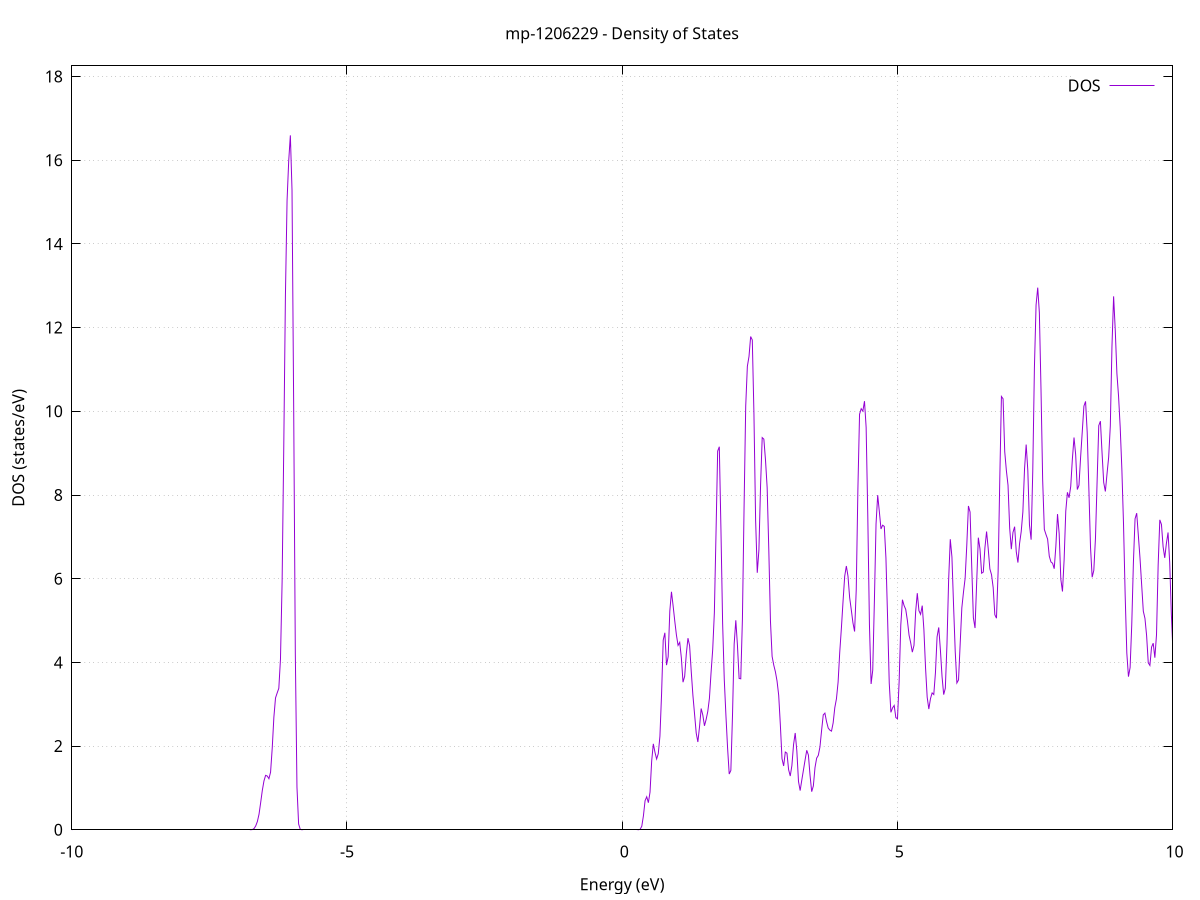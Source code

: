 set title 'mp-1206229 - Density of States'
set xlabel 'Energy (eV)'
set ylabel 'DOS (states/eV)'
set grid
set xrange [-10:10]
set yrange [0:18.255]
set xzeroaxis lt -1
set terminal png size 800,600
set output 'mp-1206229_dos_gnuplot.png'
plot '-' using 1:2 with lines title 'DOS'
-39.302800 0.000000
-39.272800 0.000000
-39.242800 0.000000
-39.212900 0.000000
-39.182900 0.000000
-39.152900 0.000000
-39.122900 0.000000
-39.093000 0.000000
-39.063000 0.000000
-39.033000 0.000000
-39.003000 0.000000
-38.973100 0.000000
-38.943100 0.000000
-38.913100 0.000000
-38.883100 0.000000
-38.853200 0.000000
-38.823200 0.000000
-38.793200 0.000000
-38.763200 0.000000
-38.733200 0.000000
-38.703300 0.000000
-38.673300 0.000000
-38.643300 0.000000
-38.613300 0.000000
-38.583400 0.000000
-38.553400 0.000000
-38.523400 0.000000
-38.493400 0.000000
-38.463500 0.000000
-38.433500 0.000000
-38.403500 0.000000
-38.373500 0.000000
-38.343500 0.000000
-38.313600 0.000000
-38.283600 0.000000
-38.253600 0.000000
-38.223600 0.000000
-38.193700 0.000000
-38.163700 0.000000
-38.133700 0.000000
-38.103700 0.000000
-38.073800 0.000000
-38.043800 0.000000
-38.013800 0.000000
-37.983800 0.000000
-37.953800 0.000000
-37.923900 0.000000
-37.893900 0.000000
-37.863900 0.000000
-37.833900 0.000000
-37.804000 0.000000
-37.774000 0.000000
-37.744000 0.000000
-37.714000 0.000000
-37.684100 0.000000
-37.654100 0.000000
-37.624100 0.000000
-37.594100 0.000000
-37.564100 0.000000
-37.534200 0.000000
-37.504200 0.000000
-37.474200 0.000000
-37.444200 0.000000
-37.414300 0.000000
-37.384300 0.000000
-37.354300 0.000000
-37.324300 0.000000
-37.294400 0.000000
-37.264400 0.000000
-37.234400 0.000000
-37.204400 0.000000
-37.174400 0.000000
-37.144500 0.000000
-37.114500 0.000000
-37.084500 0.000000
-37.054500 0.000000
-37.024600 0.000000
-36.994600 0.000000
-36.964600 0.000000
-36.934600 0.000000
-36.904700 0.000000
-36.874700 0.000000
-36.844700 0.000000
-36.814700 0.000000
-36.784700 0.000000
-36.754800 0.000000
-36.724800 0.000800
-36.694800 0.027300
-36.664800 0.459500
-36.634900 3.913900
-36.604900 16.941400
-36.574900 37.388500
-36.544900 42.151000
-36.515000 24.276600
-36.485000 7.129700
-36.455000 1.064000
-36.425000 0.080300
-36.395000 0.003100
-36.365100 0.000100
-36.335100 0.000000
-36.305100 0.000000
-36.275100 0.000000
-36.245200 0.000000
-36.215200 0.000000
-36.185200 0.000000
-36.155200 0.000000
-36.125300 0.000000
-36.095300 0.000000
-36.065300 0.000000
-36.035300 0.000800
-36.005300 0.015600
-35.975400 0.171100
-35.945400 1.026700
-35.915400 3.548600
-35.885400 7.715600
-35.855500 12.179200
-35.825500 16.470200
-35.795500 20.316200
-35.765500 21.441000
-35.735600 18.743300
-35.705600 14.392000
-35.675600 9.829100
-35.645600 5.260900
-35.615600 1.876800
-35.585700 0.398900
-35.555700 0.047300
-35.525700 0.003000
-35.495700 0.000100
-35.465800 0.000000
-35.435800 0.000000
-35.405800 0.000000
-35.375800 0.000000
-35.345900 0.000000
-35.315900 0.000000
-35.285900 0.000000
-35.255900 0.000000
-35.225900 0.000000
-35.196000 0.000000
-35.166000 0.000000
-35.136000 0.000000
-35.106000 0.000000
-35.076100 0.000000
-35.046100 0.000000
-35.016100 0.000000
-34.986100 0.000000
-34.956200 0.000000
-34.926200 0.000000
-34.896200 0.000000
-34.866200 0.000000
-34.836200 0.000000
-34.806300 0.000000
-34.776300 0.000000
-34.746300 0.000000
-34.716300 0.000000
-34.686400 0.000000
-34.656400 0.000000
-34.626400 0.000000
-34.596400 0.000000
-34.566500 0.000000
-34.536500 0.000000
-34.506500 0.000000
-34.476500 0.000000
-34.446500 0.000000
-34.416600 0.000000
-34.386600 0.000000
-34.356600 0.000000
-34.326600 0.000000
-34.296700 0.000000
-34.266700 0.000000
-34.236700 0.000000
-34.206700 0.000000
-34.176800 0.000000
-34.146800 0.000000
-34.116800 0.000000
-34.086800 0.000000
-34.056800 0.000000
-34.026900 0.000000
-33.996900 0.000000
-33.966900 0.000000
-33.936900 0.000000
-33.907000 0.000000
-33.877000 0.000000
-33.847000 0.000000
-33.817000 0.000000
-33.787100 0.000000
-33.757100 0.000000
-33.727100 0.000000
-33.697100 0.000000
-33.667100 0.000000
-33.637200 0.000000
-33.607200 0.000000
-33.577200 0.000000
-33.547200 0.000000
-33.517300 0.000000
-33.487300 0.000000
-33.457300 0.000000
-33.427300 0.000000
-33.397400 0.000000
-33.367400 0.000000
-33.337400 0.000000
-33.307400 0.000000
-33.277400 0.000000
-33.247500 0.000000
-33.217500 0.000000
-33.187500 0.000000
-33.157500 0.000000
-33.127600 0.000000
-33.097600 0.000000
-33.067600 0.000000
-33.037600 0.000000
-33.007700 0.000000
-32.977700 0.000000
-32.947700 0.000000
-32.917700 0.000000
-32.887700 0.000000
-32.857800 0.000000
-32.827800 0.000000
-32.797800 0.000000
-32.767800 0.000000
-32.737900 0.000000
-32.707900 0.000000
-32.677900 0.000000
-32.647900 0.000000
-32.618000 0.000000
-32.588000 0.000000
-32.558000 0.000000
-32.528000 0.000000
-32.498100 0.000000
-32.468100 0.000000
-32.438100 0.000000
-32.408100 0.000000
-32.378100 0.000000
-32.348200 0.000000
-32.318200 0.000000
-32.288200 0.000000
-32.258200 0.000000
-32.228300 0.000000
-32.198300 0.000000
-32.168300 0.000000
-32.138300 0.000000
-32.108400 0.000000
-32.078400 0.000000
-32.048400 0.000000
-32.018400 0.000000
-31.988400 0.000000
-31.958500 0.000000
-31.928500 0.000000
-31.898500 0.000000
-31.868500 0.000000
-31.838600 0.000000
-31.808600 0.000000
-31.778600 0.000000
-31.748600 0.000000
-31.718700 0.000000
-31.688700 0.000000
-31.658700 0.000000
-31.628700 0.000000
-31.598700 0.000000
-31.568800 0.000000
-31.538800 0.000000
-31.508800 0.000000
-31.478800 0.000000
-31.448900 0.000000
-31.418900 0.000000
-31.388900 0.000000
-31.358900 0.000000
-31.329000 0.000000
-31.299000 0.000000
-31.269000 0.000000
-31.239000 0.000000
-31.209000 0.000000
-31.179100 0.000000
-31.149100 0.000000
-31.119100 0.000000
-31.089100 0.000000
-31.059200 0.000000
-31.029200 0.000000
-30.999200 0.000000
-30.969200 0.000000
-30.939300 0.000000
-30.909300 0.000000
-30.879300 0.000000
-30.849300 0.000000
-30.819300 0.000000
-30.789400 0.000000
-30.759400 0.000000
-30.729400 0.000000
-30.699400 0.000000
-30.669500 0.000000
-30.639500 0.000000
-30.609500 0.000000
-30.579500 0.000000
-30.549600 0.000000
-30.519600 0.000000
-30.489600 0.000000
-30.459600 0.000000
-30.429600 0.000000
-30.399700 0.000000
-30.369700 0.000000
-30.339700 0.000000
-30.309700 0.000000
-30.279800 0.000000
-30.249800 0.000000
-30.219800 0.000000
-30.189800 0.000000
-30.159900 0.000000
-30.129900 0.000000
-30.099900 0.000000
-30.069900 0.000000
-30.039900 0.000000
-30.010000 0.000000
-29.980000 0.000000
-29.950000 0.000000
-29.920000 0.000000
-29.890100 0.000000
-29.860100 0.000000
-29.830100 0.000000
-29.800100 0.000000
-29.770200 0.000000
-29.740200 0.000000
-29.710200 0.000000
-29.680200 0.000000
-29.650200 0.000000
-29.620300 0.000000
-29.590300 0.000000
-29.560300 0.000000
-29.530300 0.000000
-29.500400 0.000000
-29.470400 0.000000
-29.440400 0.000000
-29.410400 0.000000
-29.380500 0.000000
-29.350500 0.000000
-29.320500 0.000000
-29.290500 0.000000
-29.260500 0.000000
-29.230600 0.000000
-29.200600 0.000000
-29.170600 0.000000
-29.140600 0.000000
-29.110700 0.000000
-29.080700 0.000000
-29.050700 0.000000
-29.020700 0.000000
-28.990800 0.000000
-28.960800 0.000000
-28.930800 0.000000
-28.900800 0.000000
-28.870800 0.000000
-28.840900 0.000000
-28.810900 0.000000
-28.780900 0.000000
-28.750900 0.000000
-28.721000 0.000000
-28.691000 0.000000
-28.661000 0.000000
-28.631000 0.000000
-28.601100 0.000000
-28.571100 0.000000
-28.541100 0.000000
-28.511100 0.000000
-28.481100 0.000000
-28.451200 0.000000
-28.421200 0.000000
-28.391200 0.000000
-28.361200 0.000000
-28.331300 0.000000
-28.301300 0.000000
-28.271300 0.000000
-28.241300 0.000000
-28.211400 0.000000
-28.181400 0.000000
-28.151400 0.000000
-28.121400 0.000000
-28.091400 0.000000
-28.061500 0.000000
-28.031500 0.000000
-28.001500 0.000000
-27.971500 0.000000
-27.941600 0.000000
-27.911600 0.000000
-27.881600 0.000000
-27.851600 0.000000
-27.821700 0.000000
-27.791700 0.000000
-27.761700 0.000000
-27.731700 0.000000
-27.701700 0.000000
-27.671800 0.000000
-27.641800 0.000000
-27.611800 0.000000
-27.581800 0.000000
-27.551900 0.000000
-27.521900 0.000000
-27.491900 0.000000
-27.461900 0.000000
-27.432000 0.000000
-27.402000 0.000000
-27.372000 0.000000
-27.342000 0.000000
-27.312000 0.000000
-27.282100 0.000000
-27.252100 0.000000
-27.222100 0.000000
-27.192100 0.000000
-27.162200 0.000000
-27.132200 0.000000
-27.102200 0.000000
-27.072200 0.000000
-27.042300 0.000000
-27.012300 0.000000
-26.982300 0.000000
-26.952300 0.000000
-26.922300 0.000000
-26.892400 0.000000
-26.862400 0.000000
-26.832400 0.000000
-26.802400 0.000000
-26.772500 0.000000
-26.742500 0.000000
-26.712500 0.000000
-26.682500 0.000000
-26.652600 0.000000
-26.622600 0.000000
-26.592600 0.000000
-26.562600 0.000000
-26.532700 0.000000
-26.502700 0.000000
-26.472700 0.000000
-26.442700 0.000000
-26.412700 0.000000
-26.382800 0.000000
-26.352800 0.000000
-26.322800 0.000000
-26.292800 0.000000
-26.262900 0.000000
-26.232900 0.000000
-26.202900 0.000000
-26.172900 0.000000
-26.143000 0.000000
-26.113000 0.000000
-26.083000 0.000000
-26.053000 0.000000
-26.023000 0.000000
-25.993100 0.000000
-25.963100 0.000000
-25.933100 0.000000
-25.903100 0.000000
-25.873200 0.000000
-25.843200 0.000000
-25.813200 0.000000
-25.783200 0.000000
-25.753300 0.000000
-25.723300 0.000000
-25.693300 0.000000
-25.663300 0.000000
-25.633300 0.000000
-25.603400 0.000000
-25.573400 0.000000
-25.543400 0.000000
-25.513400 0.000000
-25.483500 0.000000
-25.453500 0.000000
-25.423500 0.000000
-25.393500 0.000000
-25.363600 0.000000
-25.333600 0.000000
-25.303600 0.000000
-25.273600 0.000000
-25.243600 0.000000
-25.213700 0.000000
-25.183700 0.000000
-25.153700 0.000000
-25.123700 0.000000
-25.093800 0.000000
-25.063800 0.000000
-25.033800 0.000000
-25.003800 0.000000
-24.973900 0.000000
-24.943900 0.000000
-24.913900 0.000000
-24.883900 0.000000
-24.853900 0.000000
-24.824000 0.000000
-24.794000 0.000000
-24.764000 0.000000
-24.734000 0.000000
-24.704100 0.000000
-24.674100 0.000000
-24.644100 0.000000
-24.614100 0.000000
-24.584200 0.000000
-24.554200 0.000000
-24.524200 0.000000
-24.494200 0.000000
-24.464200 0.000000
-24.434300 0.000000
-24.404300 0.000000
-24.374300 0.000000
-24.344300 0.000000
-24.314400 0.000000
-24.284400 0.000000
-24.254400 0.000000
-24.224400 0.000000
-24.194500 0.000000
-24.164500 0.000000
-24.134500 0.000000
-24.104500 0.000000
-24.074500 0.000000
-24.044600 0.000000
-24.014600 0.000000
-23.984600 0.000000
-23.954600 0.000000
-23.924700 0.000000
-23.894700 0.000000
-23.864700 0.000000
-23.834700 0.000000
-23.804800 0.000000
-23.774800 0.000000
-23.744800 0.000000
-23.714800 0.000000
-23.684800 0.000000
-23.654900 0.000000
-23.624900 0.000000
-23.594900 0.000000
-23.564900 0.000000
-23.535000 0.000000
-23.505000 0.000000
-23.475000 0.000000
-23.445000 0.000000
-23.415100 0.000000
-23.385100 0.000000
-23.355100 0.000000
-23.325100 0.000000
-23.295100 0.000000
-23.265200 0.000000
-23.235200 0.000000
-23.205200 0.000000
-23.175200 0.000000
-23.145300 0.000000
-23.115300 0.000000
-23.085300 0.000000
-23.055300 0.000000
-23.025400 0.000000
-22.995400 0.000000
-22.965400 0.000000
-22.935400 0.000000
-22.905400 0.000000
-22.875500 0.000000
-22.845500 0.000000
-22.815500 0.000000
-22.785500 0.000000
-22.755600 0.000000
-22.725600 0.000000
-22.695600 0.000000
-22.665600 0.000000
-22.635700 0.000000
-22.605700 0.000000
-22.575700 0.000000
-22.545700 0.000000
-22.515700 0.000000
-22.485800 0.000000
-22.455800 0.000000
-22.425800 0.000000
-22.395800 0.000000
-22.365900 0.000000
-22.335900 0.000000
-22.305900 0.000000
-22.275900 0.000000
-22.246000 0.000000
-22.216000 0.000000
-22.186000 0.000000
-22.156000 0.000000
-22.126000 0.000000
-22.096100 0.000000
-22.066100 0.000000
-22.036100 0.000000
-22.006100 0.000000
-21.976200 0.000000
-21.946200 0.000000
-21.916200 0.000000
-21.886200 0.000000
-21.856300 0.000000
-21.826300 0.000000
-21.796300 0.000000
-21.766300 0.000000
-21.736300 0.000000
-21.706400 0.000000
-21.676400 0.000000
-21.646400 0.000000
-21.616400 0.000000
-21.586500 0.000000
-21.556500 0.000000
-21.526500 0.000000
-21.496500 0.000000
-21.466600 0.000000
-21.436600 0.000000
-21.406600 0.000000
-21.376600 0.000000
-21.346600 0.000000
-21.316700 0.000000
-21.286700 0.000000
-21.256700 0.000000
-21.226700 0.000000
-21.196800 0.000000
-21.166800 0.000000
-21.136800 0.000000
-21.106800 0.000000
-21.076900 0.000000
-21.046900 0.000000
-21.016900 0.000000
-20.986900 0.000000
-20.956900 0.000000
-20.927000 0.000000
-20.897000 0.000000
-20.867000 0.000000
-20.837000 0.000000
-20.807100 0.000000
-20.777100 0.000000
-20.747100 0.000000
-20.717100 0.000000
-20.687200 0.000000
-20.657200 0.000000
-20.627200 0.000000
-20.597200 0.000000
-20.567200 0.000000
-20.537300 0.000000
-20.507300 0.000000
-20.477300 0.000000
-20.447300 0.000000
-20.417400 0.000000
-20.387400 0.000000
-20.357400 0.000000
-20.327400 0.000000
-20.297500 0.000000
-20.267500 0.000000
-20.237500 0.000000
-20.207500 0.000000
-20.177600 0.000000
-20.147600 0.000000
-20.117600 0.000000
-20.087600 0.000000
-20.057600 0.000000
-20.027700 0.000000
-19.997700 0.000000
-19.967700 0.000000
-19.937700 0.000000
-19.907800 0.000000
-19.877800 0.000000
-19.847800 0.000000
-19.817800 0.000000
-19.787900 0.000000
-19.757900 0.000000
-19.727900 0.000000
-19.697900 0.000000
-19.667900 0.000000
-19.638000 0.000000
-19.608000 0.000000
-19.578000 0.000000
-19.548000 0.000000
-19.518100 0.000000
-19.488100 0.000000
-19.458100 0.000000
-19.428100 0.000000
-19.398200 0.000000
-19.368200 0.000000
-19.338200 0.000000
-19.308200 0.000000
-19.278200 0.000000
-19.248300 0.000000
-19.218300 0.000000
-19.188300 0.000000
-19.158300 0.000000
-19.128400 0.000000
-19.098400 0.000000
-19.068400 0.000000
-19.038400 0.000000
-19.008500 0.000000
-18.978500 0.000000
-18.948500 0.000000
-18.918500 0.000000
-18.888500 0.000000
-18.858600 0.000000
-18.828600 0.000000
-18.798600 0.000000
-18.768600 0.000000
-18.738700 0.000000
-18.708700 0.000000
-18.678700 0.000000
-18.648700 0.000000
-18.618800 0.000000
-18.588800 0.000000
-18.558800 0.000000
-18.528800 0.000000
-18.498800 0.000000
-18.468900 0.000000
-18.438900 0.000000
-18.408900 0.000000
-18.378900 0.000000
-18.349000 0.000000
-18.319000 0.000000
-18.289000 0.000000
-18.259000 0.000000
-18.229100 0.000000
-18.199100 0.000000
-18.169100 0.000000
-18.139100 0.000000
-18.109100 0.000000
-18.079200 0.000000
-18.049200 0.000000
-18.019200 0.000000
-17.989200 0.000000
-17.959300 0.000000
-17.929300 0.000000
-17.899300 0.000000
-17.869300 0.000000
-17.839400 0.000000
-17.809400 0.000000
-17.779400 0.000000
-17.749400 0.000000
-17.719400 0.000000
-17.689500 0.000000
-17.659500 0.000000
-17.629500 0.000000
-17.599500 0.000000
-17.569600 0.000000
-17.539600 0.000000
-17.509600 0.000000
-17.479600 0.000000
-17.449700 0.000000
-17.419700 0.000000
-17.389700 0.000000
-17.359700 0.000000
-17.329700 0.000000
-17.299800 0.000000
-17.269800 0.000000
-17.239800 0.000000
-17.209800 0.000000
-17.179900 0.000000
-17.149900 0.000000
-17.119900 0.000000
-17.089900 0.000000
-17.060000 0.000000
-17.030000 0.000000
-17.000000 0.000000
-16.970000 0.000000
-16.940000 0.000000
-16.910100 0.000000
-16.880100 0.000000
-16.850100 0.000000
-16.820100 0.000000
-16.790200 0.000000
-16.760200 0.000000
-16.730200 0.000000
-16.700200 0.000000
-16.670300 0.000000
-16.640300 0.000000
-16.610300 0.000000
-16.580300 0.000000
-16.550300 0.000000
-16.520400 0.000000
-16.490400 0.000000
-16.460400 0.000000
-16.430400 0.000000
-16.400500 0.000000
-16.370500 0.000400
-16.340500 0.006100
-16.310500 0.051800
-16.280600 0.295300
-16.250600 1.517000
-16.220600 6.735000
-16.190600 20.351200
-16.160600 38.626000
-16.130700 49.916200
-16.100700 54.053900
-16.070700 58.770300
-16.040700 62.813500
-16.010800 59.219500
-15.980800 45.360600
-15.950800 27.836800
-15.920800 16.420800
-15.890900 11.953700
-15.860900 9.405100
-15.830900 7.745800
-15.800900 7.477700
-15.770900 6.618500
-15.741000 5.151300
-15.711000 4.296700
-15.681000 3.960100
-15.651000 4.442300
-15.621100 5.371800
-15.591100 5.269900
-15.561100 4.563900
-15.531100 5.938400
-15.501200 9.684700
-15.471200 12.454800
-15.441200 13.345100
-15.411200 15.525500
-15.381200 19.337900
-15.351300 21.358800
-15.321300 19.772000
-15.291300 17.188500
-15.261300 16.127400
-15.231400 15.055300
-15.201400 11.762600
-15.171400 7.536900
-15.141400 5.165800
-15.111500 4.434100
-15.081500 3.833200
-15.051500 3.975200
-15.021500 5.127800
-14.991500 6.089300
-14.961600 6.070300
-14.931600 5.306700
-14.901600 5.406900
-14.871600 7.135100
-14.841700 8.956100
-14.811700 9.383200
-14.781700 8.263200
-14.751700 6.210800
-14.721800 4.537100
-14.691800 3.565500
-14.661800 2.315900
-14.631800 1.052100
-14.601800 0.361200
-14.571900 0.092400
-14.541900 0.014700
-14.511900 0.001300
-14.481900 0.000100
-14.452000 0.000000
-14.422000 0.000000
-14.392000 0.000000
-14.362000 0.000000
-14.332100 0.000000
-14.302100 0.000000
-14.272100 0.000000
-14.242100 0.000000
-14.212100 0.000000
-14.182200 0.000000
-14.152200 0.000000
-14.122200 0.000000
-14.092200 0.000000
-14.062300 0.000000
-14.032300 0.000000
-14.002300 0.000000
-13.972300 0.000000
-13.942400 0.000000
-13.912400 0.000000
-13.882400 0.000000
-13.852400 0.000000
-13.822500 0.000000
-13.792500 0.000000
-13.762500 0.000000
-13.732500 0.000000
-13.702500 0.000000
-13.672600 0.000000
-13.642600 0.000000
-13.612600 0.000000
-13.582600 0.000000
-13.552700 0.000000
-13.522700 0.000000
-13.492700 0.000000
-13.462700 0.000000
-13.432800 0.000000
-13.402800 0.000000
-13.372800 0.000000
-13.342800 0.000000
-13.312800 0.000000
-13.282900 0.000000
-13.252900 0.000000
-13.222900 0.000000
-13.192900 0.000000
-13.163000 0.000000
-13.133000 0.000000
-13.103000 0.000000
-13.073000 0.000000
-13.043100 0.000000
-13.013100 0.000000
-12.983100 0.000000
-12.953100 0.000000
-12.923100 0.000000
-12.893200 0.000000
-12.863200 0.000000
-12.833200 0.000000
-12.803200 0.000000
-12.773300 0.000000
-12.743300 0.000000
-12.713300 0.000000
-12.683300 0.000000
-12.653400 0.000000
-12.623400 0.000000
-12.593400 0.000000
-12.563400 0.000000
-12.533400 0.000000
-12.503500 0.000000
-12.473500 0.000000
-12.443500 0.000000
-12.413500 0.000000
-12.383600 0.000000
-12.353600 0.000000
-12.323600 0.000000
-12.293600 0.000000
-12.263700 0.000000
-12.233700 0.000000
-12.203700 0.000000
-12.173700 0.000000
-12.143700 0.000000
-12.113800 0.000000
-12.083800 0.000000
-12.053800 0.000000
-12.023800 0.000000
-11.993900 0.000000
-11.963900 0.000000
-11.933900 0.000000
-11.903900 0.000000
-11.874000 0.000000
-11.844000 0.000000
-11.814000 0.000000
-11.784000 0.000000
-11.754000 0.000000
-11.724100 0.000000
-11.694100 0.000000
-11.664100 0.000000
-11.634100 0.000000
-11.604200 0.000000
-11.574200 0.000000
-11.544200 0.000000
-11.514200 0.000000
-11.484300 0.000000
-11.454300 0.000000
-11.424300 0.000000
-11.394300 0.000000
-11.364300 0.000000
-11.334400 0.000000
-11.304400 0.000000
-11.274400 0.000000
-11.244400 0.000000
-11.214500 0.000000
-11.184500 0.000000
-11.154500 0.000000
-11.124500 0.000000
-11.094600 0.000000
-11.064600 0.000000
-11.034600 0.000000
-11.004600 0.000000
-10.974600 0.000000
-10.944700 0.000000
-10.914700 0.000000
-10.884700 0.000000
-10.854700 0.000000
-10.824800 0.000000
-10.794800 0.000000
-10.764800 0.000000
-10.734800 0.000000
-10.704900 0.000000
-10.674900 0.000000
-10.644900 0.000000
-10.614900 0.000000
-10.584900 0.000000
-10.555000 0.000000
-10.525000 0.000000
-10.495000 0.000000
-10.465000 0.000000
-10.435100 0.000000
-10.405100 0.000000
-10.375100 0.000000
-10.345100 0.000000
-10.315200 0.000000
-10.285200 0.000000
-10.255200 0.000000
-10.225200 0.000000
-10.195200 0.000000
-10.165300 0.000000
-10.135300 0.000000
-10.105300 0.000000
-10.075300 0.000000
-10.045400 0.000000
-10.015400 0.000000
-9.985400 0.000000
-9.955400 0.000000
-9.925500 0.000000
-9.895500 0.000000
-9.865500 0.000000
-9.835500 0.000000
-9.805500 0.000000
-9.775600 0.000000
-9.745600 0.000000
-9.715600 0.000000
-9.685600 0.000000
-9.655700 0.000000
-9.625700 0.000000
-9.595700 0.000000
-9.565700 0.000000
-9.535800 0.000000
-9.505800 0.000000
-9.475800 0.000000
-9.445800 0.000000
-9.415800 0.000000
-9.385900 0.000000
-9.355900 0.000000
-9.325900 0.000000
-9.295900 0.000000
-9.266000 0.000000
-9.236000 0.000000
-9.206000 0.000000
-9.176000 0.000000
-9.146100 0.000000
-9.116100 0.000000
-9.086100 0.000000
-9.056100 0.000000
-9.026100 0.000000
-8.996200 0.000000
-8.966200 0.000000
-8.936200 0.000000
-8.906200 0.000000
-8.876300 0.000000
-8.846300 0.000000
-8.816300 0.000000
-8.786300 0.000000
-8.756400 0.000000
-8.726400 0.000000
-8.696400 0.000000
-8.666400 0.000000
-8.636400 0.000000
-8.606500 0.000000
-8.576500 0.000000
-8.546500 0.000000
-8.516500 0.000000
-8.486600 0.000000
-8.456600 0.000000
-8.426600 0.000000
-8.396600 0.000000
-8.366700 0.000000
-8.336700 0.000000
-8.306700 0.000000
-8.276700 0.000000
-8.246700 0.000000
-8.216800 0.000000
-8.186800 0.000000
-8.156800 0.000000
-8.126800 0.000000
-8.096900 0.000000
-8.066900 0.000000
-8.036900 0.000000
-8.006900 0.000000
-7.977000 0.000000
-7.947000 0.000000
-7.917000 0.000000
-7.887000 0.000000
-7.857000 0.000000
-7.827100 0.000000
-7.797100 0.000000
-7.767100 0.000000
-7.737100 0.000000
-7.707200 0.000000
-7.677200 0.000000
-7.647200 0.000000
-7.617200 0.000000
-7.587300 0.000000
-7.557300 0.000000
-7.527300 0.000000
-7.497300 0.000000
-7.467400 0.000000
-7.437400 0.000000
-7.407400 0.000000
-7.377400 0.000000
-7.347400 0.000000
-7.317500 0.000000
-7.287500 0.000000
-7.257500 0.000000
-7.227500 0.000000
-7.197600 0.000000
-7.167600 0.000000
-7.137600 0.000000
-7.107600 0.000000
-7.077700 0.000000
-7.047700 0.000000
-7.017700 0.000000
-6.987700 0.000000
-6.957700 0.000000
-6.927800 0.000000
-6.897800 0.000000
-6.867800 0.000000
-6.837800 0.000000
-6.807900 0.000000
-6.777900 0.000000
-6.747900 0.000500
-6.717900 0.005300
-6.688000 0.029400
-6.658000 0.092400
-6.628000 0.197100
-6.598000 0.371500
-6.568000 0.650200
-6.538100 0.941300
-6.508100 1.168500
-6.478100 1.300600
-6.448100 1.283600
-6.418200 1.220700
-6.388200 1.376100
-6.358200 1.947600
-6.328200 2.689900
-6.298300 3.151100
-6.268300 3.269300
-6.238300 3.381000
-6.208300 4.073800
-6.178300 5.938000
-6.148400 9.152600
-6.118400 12.758700
-6.088400 15.039700
-6.058400 15.987200
-6.028500 16.595100
-5.998500 15.282400
-5.968500 10.148400
-5.938500 4.214400
-5.908600 1.020500
-5.878600 0.138600
-5.848600 0.010300
-5.818600 0.000400
-5.788600 0.000000
-5.758700 0.000000
-5.728700 0.000000
-5.698700 0.000000
-5.668700 0.000000
-5.638800 0.000000
-5.608800 0.000000
-5.578800 0.000000
-5.548800 0.000000
-5.518900 0.000000
-5.488900 0.000000
-5.458900 0.000000
-5.428900 0.000000
-5.398900 0.000000
-5.369000 0.000000
-5.339000 0.000000
-5.309000 0.000000
-5.279000 0.000000
-5.249100 0.000000
-5.219100 0.000000
-5.189100 0.000000
-5.159100 0.000000
-5.129200 0.000000
-5.099200 0.000000
-5.069200 0.000000
-5.039200 0.000000
-5.009200 0.000000
-4.979300 0.000000
-4.949300 0.000000
-4.919300 0.000000
-4.889300 0.000000
-4.859400 0.000000
-4.829400 0.000000
-4.799400 0.000000
-4.769400 0.000000
-4.739500 0.000000
-4.709500 0.000000
-4.679500 0.000000
-4.649500 0.000000
-4.619500 0.000000
-4.589600 0.000000
-4.559600 0.000000
-4.529600 0.000000
-4.499600 0.000000
-4.469700 0.000000
-4.439700 0.000000
-4.409700 0.000000
-4.379700 0.000000
-4.349800 0.000000
-4.319800 0.000000
-4.289800 0.000000
-4.259800 0.000000
-4.229800 0.000000
-4.199900 0.000000
-4.169900 0.000000
-4.139900 0.000000
-4.109900 0.000000
-4.080000 0.000000
-4.050000 0.000000
-4.020000 0.000000
-3.990000 0.000000
-3.960100 0.000000
-3.930100 0.000000
-3.900100 0.000000
-3.870100 0.000000
-3.840100 0.000000
-3.810200 0.000000
-3.780200 0.000000
-3.750200 0.000000
-3.720200 0.000000
-3.690300 0.000000
-3.660300 0.000000
-3.630300 0.000000
-3.600300 0.000000
-3.570400 0.000000
-3.540400 0.000000
-3.510400 0.000000
-3.480400 0.000000
-3.450400 0.000000
-3.420500 0.000000
-3.390500 0.000000
-3.360500 0.000000
-3.330500 0.000000
-3.300600 0.000000
-3.270600 0.000000
-3.240600 0.000000
-3.210600 0.000000
-3.180700 0.000000
-3.150700 0.000000
-3.120700 0.000000
-3.090700 0.000000
-3.060700 0.000000
-3.030800 0.000000
-3.000800 0.000000
-2.970800 0.000000
-2.940800 0.000000
-2.910900 0.000000
-2.880900 0.000000
-2.850900 0.000000
-2.820900 0.000000
-2.791000 0.000000
-2.761000 0.000000
-2.731000 0.000000
-2.701000 0.000000
-2.671000 0.000000
-2.641100 0.000000
-2.611100 0.000000
-2.581100 0.000000
-2.551100 0.000000
-2.521200 0.000000
-2.491200 0.000000
-2.461200 0.000000
-2.431200 0.000000
-2.401300 0.000000
-2.371300 0.000000
-2.341300 0.000000
-2.311300 0.000000
-2.281300 0.000000
-2.251400 0.000000
-2.221400 0.000000
-2.191400 0.000000
-2.161400 0.000000
-2.131500 0.000000
-2.101500 0.000000
-2.071500 0.000000
-2.041500 0.000000
-2.011600 0.000000
-1.981600 0.000000
-1.951600 0.000000
-1.921600 0.000000
-1.891600 0.000000
-1.861700 0.000000
-1.831700 0.000000
-1.801700 0.000000
-1.771700 0.000000
-1.741800 0.000000
-1.711800 0.000000
-1.681800 0.000000
-1.651800 0.000000
-1.621900 0.000000
-1.591900 0.000000
-1.561900 0.000000
-1.531900 0.000000
-1.502000 0.000000
-1.472000 0.000000
-1.442000 0.000000
-1.412000 0.000000
-1.382000 0.000000
-1.352100 0.000000
-1.322100 0.000000
-1.292100 0.000000
-1.262100 0.000000
-1.232200 0.000000
-1.202200 0.000000
-1.172200 0.000000
-1.142200 0.000000
-1.112300 0.000000
-1.082300 0.000000
-1.052300 0.000000
-1.022300 0.000000
-0.992300 0.000000
-0.962400 0.000000
-0.932400 0.000000
-0.902400 0.000000
-0.872400 0.000000
-0.842500 0.000000
-0.812500 0.000000
-0.782500 0.000000
-0.752500 0.000000
-0.722600 0.000000
-0.692600 0.000000
-0.662600 0.000000
-0.632600 0.000000
-0.602600 0.000000
-0.572700 0.000000
-0.542700 0.000000
-0.512700 0.000000
-0.482700 0.000000
-0.452800 0.000000
-0.422800 0.000000
-0.392800 0.000000
-0.362800 0.000000
-0.332900 0.000000
-0.302900 0.000000
-0.272900 0.000000
-0.242900 0.000000
-0.212900 0.000000
-0.183000 0.000000
-0.153000 0.000000
-0.123000 0.000000
-0.093000 0.000000
-0.063100 0.000000
-0.033100 0.000000
-0.003100 0.000000
0.026900 0.000000
0.056800 0.000000
0.086800 0.000000
0.116800 0.000000
0.146800 0.000000
0.176800 0.000000
0.206700 0.000000
0.236700 0.000000
0.266700 0.000000
0.296700 0.000700
0.326600 0.010700
0.356600 0.083200
0.386600 0.333300
0.416600 0.695100
0.446500 0.788700
0.476500 0.647200
0.506500 0.898500
0.536500 1.643300
0.566500 2.053600
0.596400 1.851200
0.626400 1.691500
0.656400 1.818100
0.686400 2.235000
0.716300 3.243000
0.746300 4.531700
0.776300 4.707400
0.806300 3.934800
0.836200 4.136300
0.866200 5.227400
0.896200 5.686900
0.926200 5.351100
0.956200 4.988400
0.986100 4.654600
1.016100 4.406700
1.046100 4.478500
1.076100 4.106900
1.106000 3.526800
1.136000 3.666100
1.166000 4.204900
1.196000 4.578800
1.225900 4.399700
1.255900 3.774100
1.285900 3.211200
1.315900 2.762400
1.345900 2.310900
1.375800 2.098200
1.405800 2.459100
1.435800 2.897800
1.465800 2.740000
1.495700 2.484400
1.525700 2.634100
1.555700 2.825100
1.585700 3.138700
1.615600 3.755100
1.645600 4.310800
1.675600 5.187400
1.705600 7.090500
1.735600 9.049100
1.765500 9.153600
1.795500 7.152500
1.825500 4.946200
1.855500 3.596700
1.885400 2.740300
1.915400 1.965000
1.945400 1.332100
1.975400 1.419300
2.005300 2.738800
2.035300 4.435000
2.065300 5.006500
2.095300 4.399900
2.125300 3.616300
2.155200 3.608300
2.185200 5.023500
2.215200 7.686100
2.245200 10.125800
2.275100 11.075400
2.305100 11.311200
2.335100 11.786700
2.365100 11.704100
2.395000 9.923100
2.425000 7.400900
2.455000 6.141100
2.485000 6.684800
2.515000 8.222300
2.544900 9.372000
2.574900 9.334700
2.604900 8.833200
2.634900 8.173900
2.664800 6.688600
2.694800 4.989900
2.724800 4.143400
2.754800 3.934600
2.784700 3.775500
2.814700 3.552400
2.844700 3.212100
2.874700 2.504900
2.904700 1.697900
2.934600 1.525100
2.964600 1.857700
2.994600 1.830600
3.024600 1.436300
3.054500 1.284600
3.084500 1.537200
3.114500 2.035100
3.144500 2.312900
3.174400 1.882400
3.204400 1.154200
3.234400 0.937300
3.264400 1.188400
3.294400 1.429200
3.324300 1.669000
3.354300 1.899800
3.384300 1.785700
3.414300 1.297400
3.444200 0.910700
3.474200 1.047000
3.504200 1.486100
3.534200 1.712100
3.564100 1.777900
3.594100 1.978700
3.624100 2.374900
3.654100 2.744800
3.684100 2.787600
3.714000 2.585100
3.744000 2.431600
3.774000 2.381100
3.804000 2.357500
3.833900 2.553300
3.863900 2.917900
3.893900 3.130000
3.923900 3.528900
3.953800 4.241900
3.983800 4.819900
4.013800 5.461900
4.043800 6.059000
4.073800 6.302600
4.103700 6.060700
4.133700 5.548700
4.163700 5.254200
4.193700 4.946100
4.223600 4.738200
4.253600 5.736700
4.283600 8.139300
4.313600 9.930100
4.343500 10.062700
4.373500 10.003800
4.403500 10.242600
4.433500 9.612600
4.463500 7.493900
4.493400 4.900400
4.523400 3.484300
4.553400 3.813100
4.583400 5.467700
4.613300 7.307400
4.643300 7.997100
4.673300 7.604500
4.703300 7.188100
4.733200 7.278500
4.763200 7.249500
4.793200 6.494900
4.823200 5.056400
4.853100 3.511600
4.883100 2.806600
4.913100 2.912500
4.943100 2.970700
4.973100 2.679900
5.003000 2.653400
5.033000 3.542200
5.063000 4.891200
5.093000 5.497800
5.122900 5.357900
5.152900 5.264900
5.182900 5.000800
5.212900 4.653800
5.242800 4.469100
5.272800 4.244600
5.302800 4.407100
5.332800 5.208400
5.362800 5.653600
5.392700 5.236200
5.422700 5.149000
5.452700 5.356500
5.482700 4.785900
5.512600 3.874900
5.542600 3.168300
5.572600 2.885300
5.602600 3.134900
5.632500 3.270300
5.662500 3.232000
5.692500 3.747700
5.722500 4.611400
5.752500 4.835300
5.782400 4.303600
5.812400 3.664800
5.842400 3.230000
5.872400 3.382100
5.902300 4.441700
5.932300 5.968800
5.962300 6.942700
5.992300 6.518900
6.022200 5.352900
6.052200 4.258500
6.082200 3.508500
6.112200 3.581600
6.142200 4.447800
6.172100 5.302000
6.202100 5.678100
6.232100 6.009700
6.262100 6.799000
6.292000 7.737700
6.322000 7.592500
6.352000 6.292400
6.382000 5.065600
6.411900 4.821300
6.441900 5.909100
6.471900 6.980500
6.501900 6.710700
6.531900 6.130900
6.561800 6.158100
6.591800 6.741600
6.621800 7.126900
6.651800 6.713600
6.681700 6.233200
6.711700 6.095500
6.741700 5.788000
6.771700 5.139000
6.801600 5.056000
6.831600 6.175100
6.861600 8.360600
6.891600 10.353900
6.921600 10.298800
6.951500 9.037800
6.981500 8.583800
7.011500 8.233500
7.041500 7.210400
7.071400 6.706400
7.101400 7.105900
7.131400 7.243000
7.161400 6.643000
7.191300 6.385300
7.221300 6.841800
7.251300 7.128400
7.281300 7.595700
7.311300 8.618700
7.341200 9.205000
7.371200 8.583900
7.401200 7.282800
7.431200 6.932400
7.461100 8.576500
7.491100 11.047800
7.521100 12.541500
7.551100 12.956000
7.581000 12.354900
7.611000 10.507300
7.641000 8.353100
7.671000 7.179100
7.701000 7.056600
7.730900 6.945700
7.760900 6.539700
7.790900 6.401500
7.820900 6.369200
7.850800 6.238400
7.880800 6.778700
7.910800 7.543800
7.940800 7.077200
7.970700 5.990200
8.000700 5.694500
8.030700 6.450100
8.060700 7.613500
8.090700 8.063900
8.120600 7.934000
8.150600 8.203900
8.180600 8.856500
8.210600 9.373300
8.240500 8.966800
8.270500 8.131200
8.300500 8.232000
8.330500 8.905900
8.360400 9.513300
8.390400 10.124700
8.420400 10.236900
8.450400 9.493000
8.480400 8.147300
8.510300 6.751300
8.540300 6.034600
8.570300 6.199100
8.600300 6.964500
8.630200 8.331400
8.660200 9.658700
8.690200 9.764000
8.720200 9.003600
8.750100 8.298800
8.780100 8.084500
8.810100 8.503700
8.840100 8.904000
8.870100 9.649400
8.900000 11.542800
8.930000 12.747400
8.960000 11.938100
8.990000 10.900300
9.019900 10.360500
9.049900 9.614900
9.079900 8.619300
9.109900 7.307100
9.139800 5.612800
9.169800 4.225600
9.199800 3.659400
9.229800 3.876500
9.259800 4.908500
9.289700 6.389400
9.319700 7.432000
9.349700 7.566300
9.379700 7.029800
9.409600 6.492600
9.439600 5.854900
9.469600 5.223200
9.499600 5.051400
9.529500 4.641800
9.559500 3.990600
9.589500 3.926800
9.619500 4.365500
9.649500 4.459000
9.679400 4.112100
9.709400 4.657400
9.739400 6.328500
9.769400 7.406600
9.799300 7.296800
9.829300 6.764900
9.859300 6.498300
9.889300 6.846800
9.919200 7.104700
9.949200 6.386500
9.979200 5.153400
10.009200 4.222000
10.039200 3.567800
10.069100 2.719200
10.099100 1.978400
10.129100 2.031600
10.159100 2.432200
10.189000 2.639400
10.219000 2.753500
10.249000 2.636000
10.279000 2.477500
10.308900 3.162000
10.338900 4.807300
10.368900 6.063000
10.398900 6.179800
10.428900 5.901400
10.458800 5.738500
10.488800 5.349800
10.518800 4.598700
10.548800 3.601400
10.578700 2.698300
10.608700 2.451800
10.638700 2.591200
10.668700 2.428100
10.698600 2.370400
10.728600 3.348400
10.758600 4.796400
10.788600 5.562200
10.818600 5.438900
10.848500 4.983200
10.878500 4.429500
10.908500 3.445400
10.938500 2.467300
10.968400 2.311700
10.998400 3.076000
11.028400 4.137400
11.058400 4.369500
11.088300 3.511200
11.118300 2.785500
11.148300 2.750600
11.178300 2.920000
11.208200 2.895400
11.238200 2.814400
11.268200 3.046600
11.298200 3.362800
11.328200 3.529800
11.358100 3.646600
11.388100 3.644800
11.418100 4.214200
11.448100 5.602300
11.478000 6.431900
11.508000 5.951400
11.538000 4.967700
11.568000 4.334300
11.597900 4.227500
11.627900 4.201500
11.657900 4.315700
11.687900 4.896000
11.717900 5.292000
11.747800 4.920200
11.777800 4.462500
11.807800 4.417600
11.837800 4.336800
11.867700 4.333500
11.897700 4.920500
11.927700 5.736800
11.957700 5.736900
11.987600 4.704400
12.017600 3.963500
12.047600 4.213900
12.077600 4.387300
12.107600 4.060100
12.137500 4.692000
12.167500 6.478800
12.197500 7.261200
12.227500 6.470600
12.257400 5.903600
12.287400 5.731000
12.317400 4.972200
12.347400 4.289500
12.377300 4.278600
12.407300 4.354800
12.437300 4.410600
12.467300 4.823600
12.497300 5.354400
12.527200 5.436900
12.557200 5.253400
12.587200 5.586200
12.617200 5.969800
12.647100 5.179800
12.677100 3.875200
12.707100 3.827000
12.737100 5.003600
12.767000 5.991600
12.797000 5.804500
12.827000 4.784900
12.857000 4.229000
12.887000 4.263900
12.916900 4.034300
12.946900 3.537300
12.976900 4.045000
13.006900 6.125200
13.036800 8.002300
13.066800 7.751200
13.096800 5.903300
13.126800 4.578400
13.156700 4.709600
13.186700 5.132100
13.216700 4.480200
13.246700 3.141400
13.276700 2.364700
13.306600 2.371900
13.336600 2.539600
13.366600 2.816900
13.396600 3.747400
13.426500 5.213000
13.456500 6.534700
13.486500 6.742400
13.516500 5.824200
13.546400 5.225000
13.576400 5.073800
13.606400 5.038400
13.636400 5.400800
13.666400 5.517300
13.696300 5.120500
13.726300 4.588800
13.756300 4.022400
13.786300 4.020100
13.816200 4.661000
13.846200 5.171200
13.876200 5.264900
13.906200 5.270000
13.936100 5.081000
13.966100 4.829800
13.996100 5.018600
14.026100 5.144800
14.056100 5.064700
14.086000 5.434300
14.116000 6.264600
14.146000 6.678600
14.176000 6.384800
14.205900 6.149600
14.235900 6.386500
14.265900 7.233600
14.295900 8.404300
14.325800 8.490900
14.355800 6.996200
14.385800 5.385900
14.415800 4.955600
14.445800 5.293400
14.475700 5.365100
14.505700 5.002400
14.535700 4.918300
14.565700 5.325400
14.595600 5.104200
14.625600 4.216100
14.655600 3.643100
14.685600 3.444800
14.715500 3.778000
14.745500 4.779000
14.775500 5.471500
14.805500 5.605000
14.835500 5.917300
14.865400 5.988900
14.895400 5.814400
14.925400 5.489600
14.955400 4.228200
14.985300 3.081100
15.015300 3.253600
15.045300 4.055600
15.075300 4.844000
15.105200 5.273700
15.135200 5.249900
15.165200 5.452500
15.195200 6.069500
15.225200 6.341700
15.255100 5.640000
15.285100 4.657400
15.315100 4.216800
15.345100 4.090300
15.375000 4.190900
15.405000 4.558000
15.435000 4.974500
15.465000 5.311200
15.494900 5.743700
15.524900 6.269300
15.554900 6.906900
15.584900 7.250200
15.614900 7.045300
15.644800 6.818600
15.674800 6.853900
15.704800 6.943800
15.734800 6.815800
15.764700 6.400600
15.794700 6.317200
15.824700 7.056800
15.854700 7.999400
15.884600 8.049700
15.914600 7.116000
15.944600 5.971400
15.974600 4.888800
16.004600 4.695000
16.034500 5.997400
16.064500 7.470300
16.094500 7.788000
16.124500 7.436100
16.154400 6.932700
16.184400 6.578800
16.214400 6.593900
16.244400 6.606700
16.274300 6.722000
16.304300 7.151800
16.334300 6.809900
16.364300 5.352000
16.394300 4.159600
16.424200 4.130600
16.454200 4.902800
16.484200 5.153100
16.514200 4.536700
16.544100 4.768000
16.574100 6.057200
16.604100 6.713000
16.634100 6.389400
16.664000 6.148300
16.694000 6.064800
16.724000 5.536500
16.754000 5.142200
16.784000 5.769200
16.813900 6.834000
16.843900 7.129900
16.873900 6.617600
16.903900 6.012700
16.933800 5.927000
16.963800 5.870300
16.993800 4.926700
17.023800 3.795200
17.053700 3.478100
17.083700 3.617200
17.113700 4.555700
17.143700 6.750000
17.173700 8.519700
17.203600 8.954300
17.233600 8.743400
17.263600 7.560300
17.293600 5.720100
17.323500 4.284800
17.353500 3.580800
17.383500 3.772500
17.413500 4.155600
17.443400 3.659300
17.473400 2.753100
17.503400 2.595900
17.533400 3.071800
17.563300 3.369000
17.593300 2.982400
17.623300 1.937000
17.653300 1.019500
17.683300 0.663000
17.713200 0.532500
17.743200 0.406400
17.773200 0.369900
17.803200 0.362100
17.833100 0.232300
17.863100 0.111300
17.893100 0.158200
17.923100 0.305300
17.953000 0.323500
17.983000 0.174800
18.013000 0.047900
18.043000 0.006600
18.073000 0.000500
18.102900 0.000000
18.132900 0.000000
18.162900 0.000000
18.192900 0.000000
18.222800 0.000000
18.252800 0.000000
18.282800 0.000000
18.312800 0.000000
18.342700 0.000000
18.372700 0.000000
18.402700 0.000000
18.432700 0.000000
18.462700 0.000000
18.492600 0.000000
18.522600 0.000000
18.552600 0.000000
18.582600 0.000000
18.612500 0.000000
18.642500 0.000000
18.672500 0.000000
18.702500 0.000000
18.732400 0.000000
18.762400 0.000000
18.792400 0.000000
18.822400 0.000000
18.852400 0.000000
18.882300 0.000000
18.912300 0.000000
18.942300 0.000000
18.972300 0.000000
19.002200 0.000000
19.032200 0.000000
19.062200 0.000000
19.092200 0.000000
19.122100 0.000000
19.152100 0.000000
19.182100 0.000000
19.212100 0.000000
19.242100 0.000000
19.272000 0.000000
19.302000 0.000000
19.332000 0.000000
19.362000 0.000000
19.391900 0.000000
19.421900 0.000000
19.451900 0.000000
19.481900 0.000000
19.511800 0.000000
19.541800 0.000000
19.571800 0.000000
19.601800 0.000000
19.631800 0.000000
19.661700 0.000000
19.691700 0.000000
19.721700 0.000000
19.751700 0.000000
19.781600 0.000000
19.811600 0.000000
19.841600 0.000000
19.871600 0.000000
19.901500 0.000000
19.931500 0.000000
19.961500 0.000000
19.991500 0.000000
20.021500 0.000000
20.051400 0.000000
20.081400 0.000000
20.111400 0.000000
20.141400 0.000000
20.171300 0.000000
20.201300 0.000000
20.231300 0.000000
20.261300 0.000000
20.291200 0.000000
20.321200 0.000000
20.351200 0.000000
20.381200 0.000000
20.411200 0.000000
20.441100 0.000000
20.471100 0.000000
20.501100 0.000000
20.531100 0.000000
20.561000 0.000000
20.591000 0.000000
20.621000 0.000000
20.651000 0.000000
e
